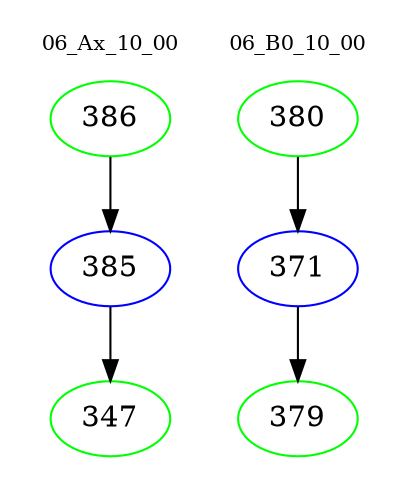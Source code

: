 digraph{
subgraph cluster_0 {
color = white
label = "06_Ax_10_00";
fontsize=10;
T0_386 [label="386", color="green"]
T0_386 -> T0_385 [color="black"]
T0_385 [label="385", color="blue"]
T0_385 -> T0_347 [color="black"]
T0_347 [label="347", color="green"]
}
subgraph cluster_1 {
color = white
label = "06_B0_10_00";
fontsize=10;
T1_380 [label="380", color="green"]
T1_380 -> T1_371 [color="black"]
T1_371 [label="371", color="blue"]
T1_371 -> T1_379 [color="black"]
T1_379 [label="379", color="green"]
}
}
